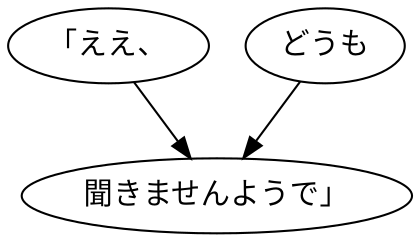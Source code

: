 digraph graph6012 {
	node0 [label="「ええ、"];
	node1 [label="どうも"];
	node2 [label="聞きませんようで」"];
	node0 -> node2;
	node1 -> node2;
}

